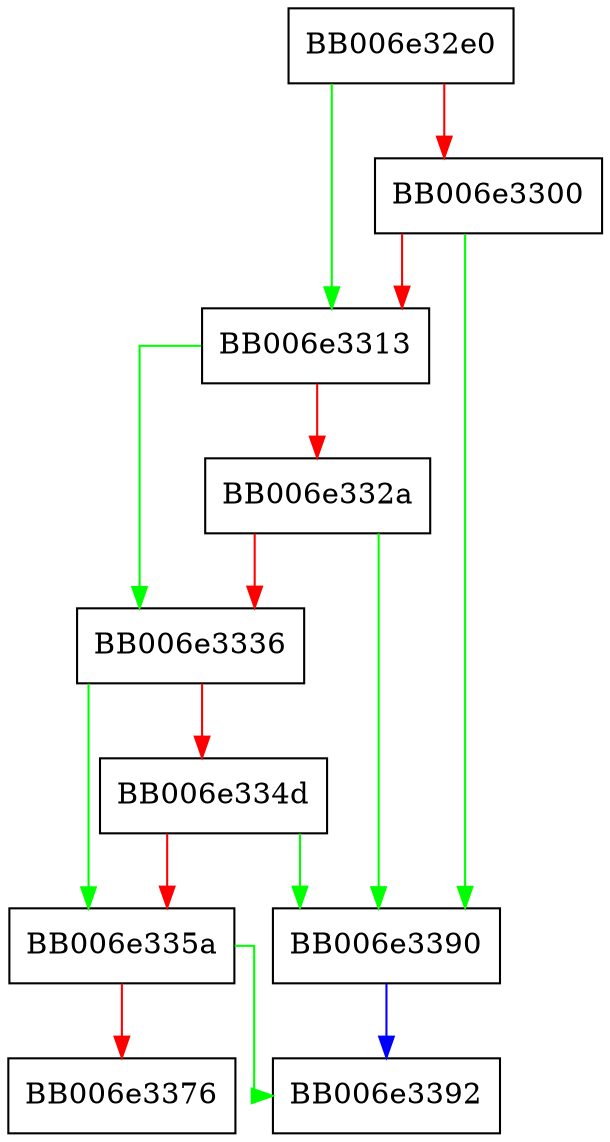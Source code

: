digraph test_rng_get_ctx_params {
  node [shape="box"];
  graph [splines=ortho];
  BB006e32e0 -> BB006e3313 [color="green"];
  BB006e32e0 -> BB006e3300 [color="red"];
  BB006e3300 -> BB006e3390 [color="green"];
  BB006e3300 -> BB006e3313 [color="red"];
  BB006e3313 -> BB006e3336 [color="green"];
  BB006e3313 -> BB006e332a [color="red"];
  BB006e332a -> BB006e3390 [color="green"];
  BB006e332a -> BB006e3336 [color="red"];
  BB006e3336 -> BB006e335a [color="green"];
  BB006e3336 -> BB006e334d [color="red"];
  BB006e334d -> BB006e3390 [color="green"];
  BB006e334d -> BB006e335a [color="red"];
  BB006e335a -> BB006e3392 [color="green"];
  BB006e335a -> BB006e3376 [color="red"];
  BB006e3390 -> BB006e3392 [color="blue"];
}